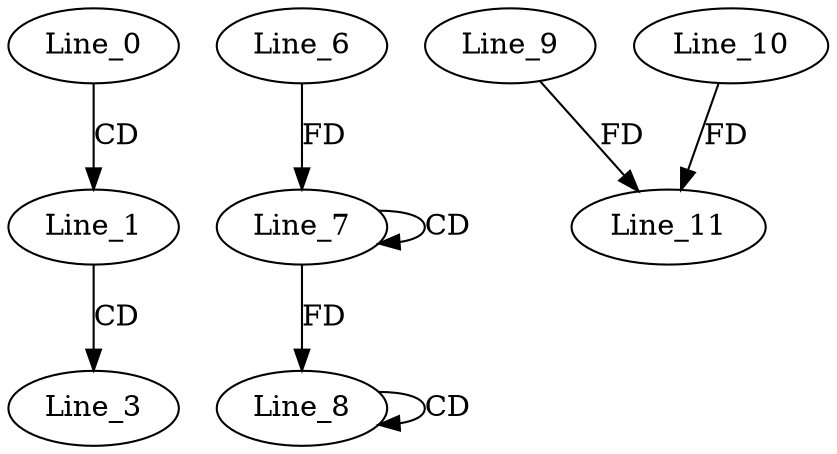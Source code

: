 digraph G {
  Line_0;
  Line_1;
  Line_3;
  Line_7;
  Line_7;
  Line_6;
  Line_8;
  Line_8;
  Line_9;
  Line_11;
  Line_10;
  Line_0 -> Line_1 [ label="CD" ];
  Line_1 -> Line_3 [ label="CD" ];
  Line_7 -> Line_7 [ label="CD" ];
  Line_6 -> Line_7 [ label="FD" ];
  Line_8 -> Line_8 [ label="CD" ];
  Line_7 -> Line_8 [ label="FD" ];
  Line_9 -> Line_11 [ label="FD" ];
  Line_10 -> Line_11 [ label="FD" ];
}
